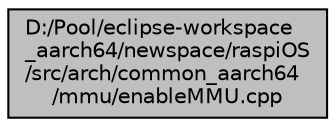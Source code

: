 digraph "D:/Pool/eclipse-workspace_aarch64/newspace/raspiOS/src/arch/common_aarch64/mmu/enableMMU.cpp"
{
  edge [fontname="Helvetica",fontsize="10",labelfontname="Helvetica",labelfontsize="10"];
  node [fontname="Helvetica",fontsize="10",shape=record];
  Node2692 [label="D:/Pool/eclipse-workspace\l_aarch64/newspace/raspiOS\l/src/arch/common_aarch64\l/mmu/enableMMU.cpp",height=0.2,width=0.4,color="black", fillcolor="grey75", style="filled", fontcolor="black"];
}
